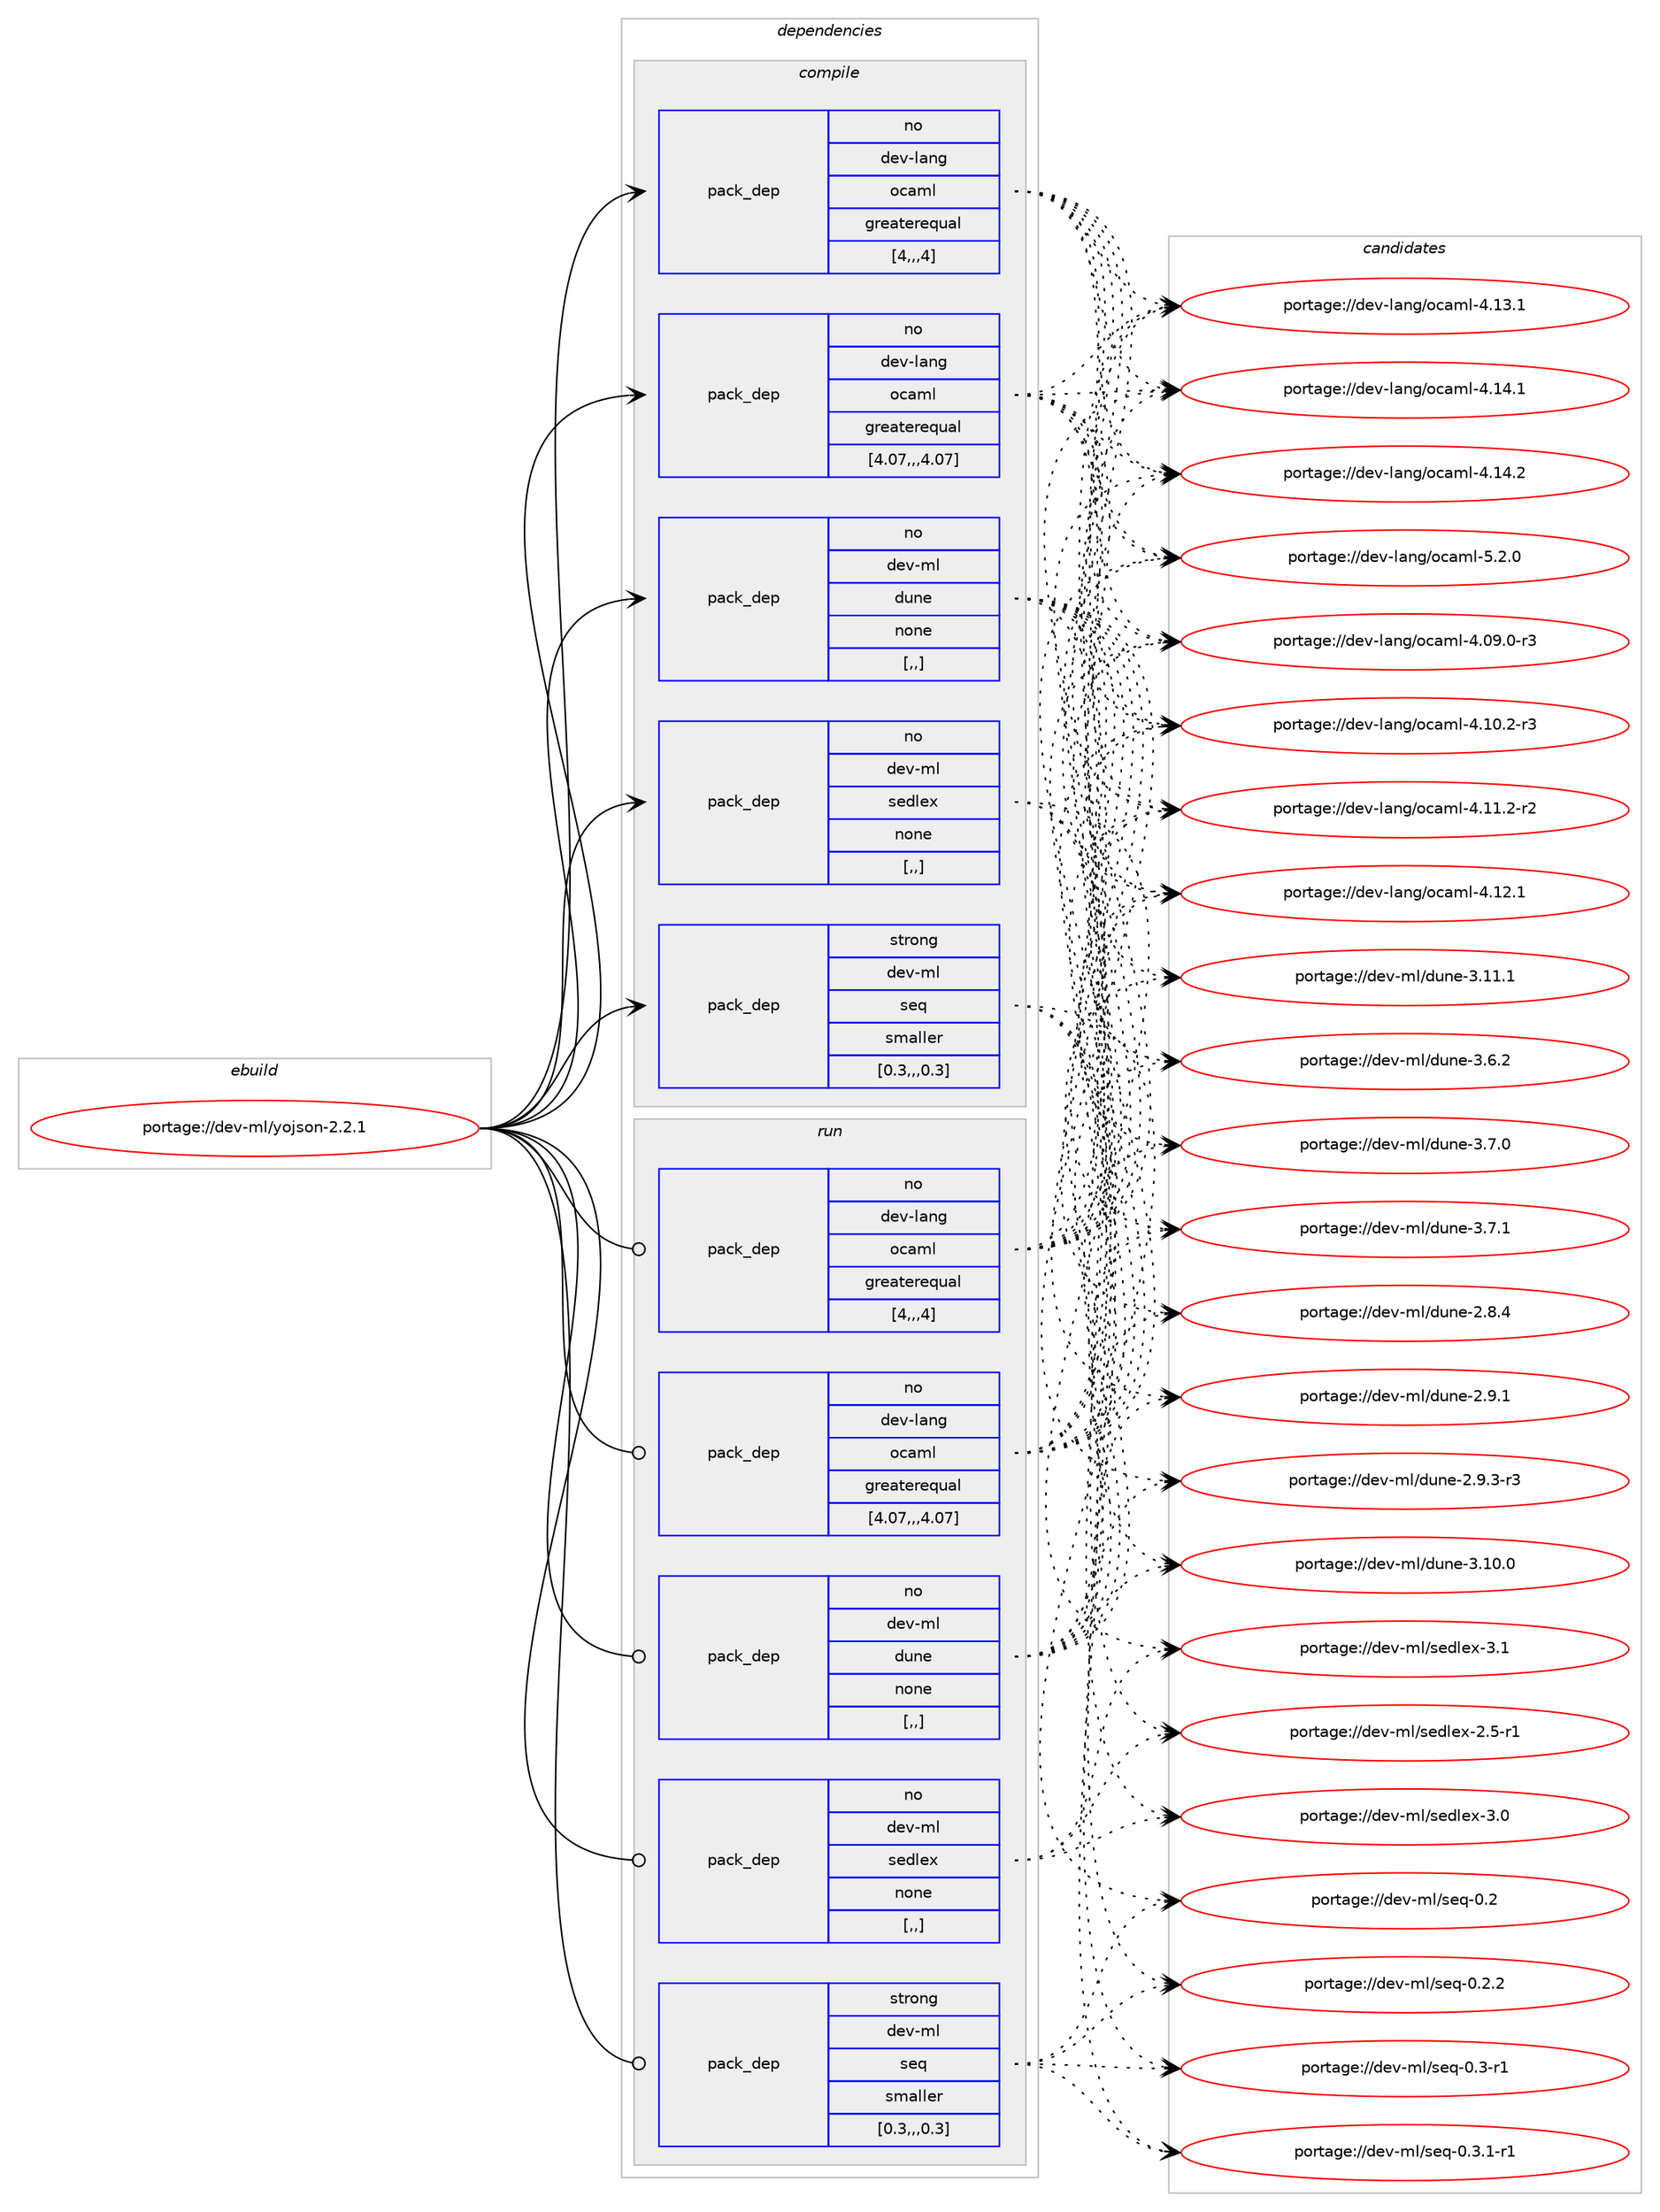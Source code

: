digraph prolog {

# *************
# Graph options
# *************

newrank=true;
concentrate=true;
compound=true;
graph [rankdir=LR,fontname=Helvetica,fontsize=10,ranksep=1.5];#, ranksep=2.5, nodesep=0.2];
edge  [arrowhead=vee];
node  [fontname=Helvetica,fontsize=10];

# **********
# The ebuild
# **********

subgraph cluster_leftcol {
color=gray;
rank=same;
label=<<i>ebuild</i>>;
id [label="portage://dev-ml/yojson-2.2.1", color=red, width=4, href="../dev-ml/yojson-2.2.1.svg"];
}

# ****************
# The dependencies
# ****************

subgraph cluster_midcol {
color=gray;
label=<<i>dependencies</i>>;
subgraph cluster_compile {
fillcolor="#eeeeee";
style=filled;
label=<<i>compile</i>>;
subgraph pack92214 {
dependency122280 [label=<<TABLE BORDER="0" CELLBORDER="1" CELLSPACING="0" CELLPADDING="4" WIDTH="220"><TR><TD ROWSPAN="6" CELLPADDING="30">pack_dep</TD></TR><TR><TD WIDTH="110">no</TD></TR><TR><TD>dev-lang</TD></TR><TR><TD>ocaml</TD></TR><TR><TD>greaterequal</TD></TR><TR><TD>[4,,,4]</TD></TR></TABLE>>, shape=none, color=blue];
}
id:e -> dependency122280:w [weight=20,style="solid",arrowhead="vee"];
subgraph pack92215 {
dependency122281 [label=<<TABLE BORDER="0" CELLBORDER="1" CELLSPACING="0" CELLPADDING="4" WIDTH="220"><TR><TD ROWSPAN="6" CELLPADDING="30">pack_dep</TD></TR><TR><TD WIDTH="110">no</TD></TR><TR><TD>dev-lang</TD></TR><TR><TD>ocaml</TD></TR><TR><TD>greaterequal</TD></TR><TR><TD>[4.07,,,4.07]</TD></TR></TABLE>>, shape=none, color=blue];
}
id:e -> dependency122281:w [weight=20,style="solid",arrowhead="vee"];
subgraph pack92216 {
dependency122282 [label=<<TABLE BORDER="0" CELLBORDER="1" CELLSPACING="0" CELLPADDING="4" WIDTH="220"><TR><TD ROWSPAN="6" CELLPADDING="30">pack_dep</TD></TR><TR><TD WIDTH="110">no</TD></TR><TR><TD>dev-ml</TD></TR><TR><TD>dune</TD></TR><TR><TD>none</TD></TR><TR><TD>[,,]</TD></TR></TABLE>>, shape=none, color=blue];
}
id:e -> dependency122282:w [weight=20,style="solid",arrowhead="vee"];
subgraph pack92217 {
dependency122283 [label=<<TABLE BORDER="0" CELLBORDER="1" CELLSPACING="0" CELLPADDING="4" WIDTH="220"><TR><TD ROWSPAN="6" CELLPADDING="30">pack_dep</TD></TR><TR><TD WIDTH="110">no</TD></TR><TR><TD>dev-ml</TD></TR><TR><TD>sedlex</TD></TR><TR><TD>none</TD></TR><TR><TD>[,,]</TD></TR></TABLE>>, shape=none, color=blue];
}
id:e -> dependency122283:w [weight=20,style="solid",arrowhead="vee"];
subgraph pack92218 {
dependency122284 [label=<<TABLE BORDER="0" CELLBORDER="1" CELLSPACING="0" CELLPADDING="4" WIDTH="220"><TR><TD ROWSPAN="6" CELLPADDING="30">pack_dep</TD></TR><TR><TD WIDTH="110">strong</TD></TR><TR><TD>dev-ml</TD></TR><TR><TD>seq</TD></TR><TR><TD>smaller</TD></TR><TR><TD>[0.3,,,0.3]</TD></TR></TABLE>>, shape=none, color=blue];
}
id:e -> dependency122284:w [weight=20,style="solid",arrowhead="vee"];
}
subgraph cluster_compileandrun {
fillcolor="#eeeeee";
style=filled;
label=<<i>compile and run</i>>;
}
subgraph cluster_run {
fillcolor="#eeeeee";
style=filled;
label=<<i>run</i>>;
subgraph pack92219 {
dependency122285 [label=<<TABLE BORDER="0" CELLBORDER="1" CELLSPACING="0" CELLPADDING="4" WIDTH="220"><TR><TD ROWSPAN="6" CELLPADDING="30">pack_dep</TD></TR><TR><TD WIDTH="110">no</TD></TR><TR><TD>dev-lang</TD></TR><TR><TD>ocaml</TD></TR><TR><TD>greaterequal</TD></TR><TR><TD>[4,,,4]</TD></TR></TABLE>>, shape=none, color=blue];
}
id:e -> dependency122285:w [weight=20,style="solid",arrowhead="odot"];
subgraph pack92220 {
dependency122286 [label=<<TABLE BORDER="0" CELLBORDER="1" CELLSPACING="0" CELLPADDING="4" WIDTH="220"><TR><TD ROWSPAN="6" CELLPADDING="30">pack_dep</TD></TR><TR><TD WIDTH="110">no</TD></TR><TR><TD>dev-lang</TD></TR><TR><TD>ocaml</TD></TR><TR><TD>greaterequal</TD></TR><TR><TD>[4.07,,,4.07]</TD></TR></TABLE>>, shape=none, color=blue];
}
id:e -> dependency122286:w [weight=20,style="solid",arrowhead="odot"];
subgraph pack92221 {
dependency122287 [label=<<TABLE BORDER="0" CELLBORDER="1" CELLSPACING="0" CELLPADDING="4" WIDTH="220"><TR><TD ROWSPAN="6" CELLPADDING="30">pack_dep</TD></TR><TR><TD WIDTH="110">no</TD></TR><TR><TD>dev-ml</TD></TR><TR><TD>dune</TD></TR><TR><TD>none</TD></TR><TR><TD>[,,]</TD></TR></TABLE>>, shape=none, color=blue];
}
id:e -> dependency122287:w [weight=20,style="solid",arrowhead="odot"];
subgraph pack92222 {
dependency122288 [label=<<TABLE BORDER="0" CELLBORDER="1" CELLSPACING="0" CELLPADDING="4" WIDTH="220"><TR><TD ROWSPAN="6" CELLPADDING="30">pack_dep</TD></TR><TR><TD WIDTH="110">no</TD></TR><TR><TD>dev-ml</TD></TR><TR><TD>sedlex</TD></TR><TR><TD>none</TD></TR><TR><TD>[,,]</TD></TR></TABLE>>, shape=none, color=blue];
}
id:e -> dependency122288:w [weight=20,style="solid",arrowhead="odot"];
subgraph pack92223 {
dependency122289 [label=<<TABLE BORDER="0" CELLBORDER="1" CELLSPACING="0" CELLPADDING="4" WIDTH="220"><TR><TD ROWSPAN="6" CELLPADDING="30">pack_dep</TD></TR><TR><TD WIDTH="110">strong</TD></TR><TR><TD>dev-ml</TD></TR><TR><TD>seq</TD></TR><TR><TD>smaller</TD></TR><TR><TD>[0.3,,,0.3]</TD></TR></TABLE>>, shape=none, color=blue];
}
id:e -> dependency122289:w [weight=20,style="solid",arrowhead="odot"];
}
}

# **************
# The candidates
# **************

subgraph cluster_choices {
rank=same;
color=gray;
label=<<i>candidates</i>>;

subgraph choice92214 {
color=black;
nodesep=1;
choice1001011184510897110103471119997109108455246485746484511451 [label="portage://dev-lang/ocaml-4.09.0-r3", color=red, width=4,href="../dev-lang/ocaml-4.09.0-r3.svg"];
choice1001011184510897110103471119997109108455246494846504511451 [label="portage://dev-lang/ocaml-4.10.2-r3", color=red, width=4,href="../dev-lang/ocaml-4.10.2-r3.svg"];
choice1001011184510897110103471119997109108455246494946504511450 [label="portage://dev-lang/ocaml-4.11.2-r2", color=red, width=4,href="../dev-lang/ocaml-4.11.2-r2.svg"];
choice100101118451089711010347111999710910845524649504649 [label="portage://dev-lang/ocaml-4.12.1", color=red, width=4,href="../dev-lang/ocaml-4.12.1.svg"];
choice100101118451089711010347111999710910845524649514649 [label="portage://dev-lang/ocaml-4.13.1", color=red, width=4,href="../dev-lang/ocaml-4.13.1.svg"];
choice100101118451089711010347111999710910845524649524649 [label="portage://dev-lang/ocaml-4.14.1", color=red, width=4,href="../dev-lang/ocaml-4.14.1.svg"];
choice100101118451089711010347111999710910845524649524650 [label="portage://dev-lang/ocaml-4.14.2", color=red, width=4,href="../dev-lang/ocaml-4.14.2.svg"];
choice1001011184510897110103471119997109108455346504648 [label="portage://dev-lang/ocaml-5.2.0", color=red, width=4,href="../dev-lang/ocaml-5.2.0.svg"];
dependency122280:e -> choice1001011184510897110103471119997109108455246485746484511451:w [style=dotted,weight="100"];
dependency122280:e -> choice1001011184510897110103471119997109108455246494846504511451:w [style=dotted,weight="100"];
dependency122280:e -> choice1001011184510897110103471119997109108455246494946504511450:w [style=dotted,weight="100"];
dependency122280:e -> choice100101118451089711010347111999710910845524649504649:w [style=dotted,weight="100"];
dependency122280:e -> choice100101118451089711010347111999710910845524649514649:w [style=dotted,weight="100"];
dependency122280:e -> choice100101118451089711010347111999710910845524649524649:w [style=dotted,weight="100"];
dependency122280:e -> choice100101118451089711010347111999710910845524649524650:w [style=dotted,weight="100"];
dependency122280:e -> choice1001011184510897110103471119997109108455346504648:w [style=dotted,weight="100"];
}
subgraph choice92215 {
color=black;
nodesep=1;
choice1001011184510897110103471119997109108455246485746484511451 [label="portage://dev-lang/ocaml-4.09.0-r3", color=red, width=4,href="../dev-lang/ocaml-4.09.0-r3.svg"];
choice1001011184510897110103471119997109108455246494846504511451 [label="portage://dev-lang/ocaml-4.10.2-r3", color=red, width=4,href="../dev-lang/ocaml-4.10.2-r3.svg"];
choice1001011184510897110103471119997109108455246494946504511450 [label="portage://dev-lang/ocaml-4.11.2-r2", color=red, width=4,href="../dev-lang/ocaml-4.11.2-r2.svg"];
choice100101118451089711010347111999710910845524649504649 [label="portage://dev-lang/ocaml-4.12.1", color=red, width=4,href="../dev-lang/ocaml-4.12.1.svg"];
choice100101118451089711010347111999710910845524649514649 [label="portage://dev-lang/ocaml-4.13.1", color=red, width=4,href="../dev-lang/ocaml-4.13.1.svg"];
choice100101118451089711010347111999710910845524649524649 [label="portage://dev-lang/ocaml-4.14.1", color=red, width=4,href="../dev-lang/ocaml-4.14.1.svg"];
choice100101118451089711010347111999710910845524649524650 [label="portage://dev-lang/ocaml-4.14.2", color=red, width=4,href="../dev-lang/ocaml-4.14.2.svg"];
choice1001011184510897110103471119997109108455346504648 [label="portage://dev-lang/ocaml-5.2.0", color=red, width=4,href="../dev-lang/ocaml-5.2.0.svg"];
dependency122281:e -> choice1001011184510897110103471119997109108455246485746484511451:w [style=dotted,weight="100"];
dependency122281:e -> choice1001011184510897110103471119997109108455246494846504511451:w [style=dotted,weight="100"];
dependency122281:e -> choice1001011184510897110103471119997109108455246494946504511450:w [style=dotted,weight="100"];
dependency122281:e -> choice100101118451089711010347111999710910845524649504649:w [style=dotted,weight="100"];
dependency122281:e -> choice100101118451089711010347111999710910845524649514649:w [style=dotted,weight="100"];
dependency122281:e -> choice100101118451089711010347111999710910845524649524649:w [style=dotted,weight="100"];
dependency122281:e -> choice100101118451089711010347111999710910845524649524650:w [style=dotted,weight="100"];
dependency122281:e -> choice1001011184510897110103471119997109108455346504648:w [style=dotted,weight="100"];
}
subgraph choice92216 {
color=black;
nodesep=1;
choice1001011184510910847100117110101455046564652 [label="portage://dev-ml/dune-2.8.4", color=red, width=4,href="../dev-ml/dune-2.8.4.svg"];
choice1001011184510910847100117110101455046574649 [label="portage://dev-ml/dune-2.9.1", color=red, width=4,href="../dev-ml/dune-2.9.1.svg"];
choice10010111845109108471001171101014550465746514511451 [label="portage://dev-ml/dune-2.9.3-r3", color=red, width=4,href="../dev-ml/dune-2.9.3-r3.svg"];
choice100101118451091084710011711010145514649484648 [label="portage://dev-ml/dune-3.10.0", color=red, width=4,href="../dev-ml/dune-3.10.0.svg"];
choice100101118451091084710011711010145514649494649 [label="portage://dev-ml/dune-3.11.1", color=red, width=4,href="../dev-ml/dune-3.11.1.svg"];
choice1001011184510910847100117110101455146544650 [label="portage://dev-ml/dune-3.6.2", color=red, width=4,href="../dev-ml/dune-3.6.2.svg"];
choice1001011184510910847100117110101455146554648 [label="portage://dev-ml/dune-3.7.0", color=red, width=4,href="../dev-ml/dune-3.7.0.svg"];
choice1001011184510910847100117110101455146554649 [label="portage://dev-ml/dune-3.7.1", color=red, width=4,href="../dev-ml/dune-3.7.1.svg"];
dependency122282:e -> choice1001011184510910847100117110101455046564652:w [style=dotted,weight="100"];
dependency122282:e -> choice1001011184510910847100117110101455046574649:w [style=dotted,weight="100"];
dependency122282:e -> choice10010111845109108471001171101014550465746514511451:w [style=dotted,weight="100"];
dependency122282:e -> choice100101118451091084710011711010145514649484648:w [style=dotted,weight="100"];
dependency122282:e -> choice100101118451091084710011711010145514649494649:w [style=dotted,weight="100"];
dependency122282:e -> choice1001011184510910847100117110101455146544650:w [style=dotted,weight="100"];
dependency122282:e -> choice1001011184510910847100117110101455146554648:w [style=dotted,weight="100"];
dependency122282:e -> choice1001011184510910847100117110101455146554649:w [style=dotted,weight="100"];
}
subgraph choice92217 {
color=black;
nodesep=1;
choice1001011184510910847115101100108101120455046534511449 [label="portage://dev-ml/sedlex-2.5-r1", color=red, width=4,href="../dev-ml/sedlex-2.5-r1.svg"];
choice100101118451091084711510110010810112045514648 [label="portage://dev-ml/sedlex-3.0", color=red, width=4,href="../dev-ml/sedlex-3.0.svg"];
choice100101118451091084711510110010810112045514649 [label="portage://dev-ml/sedlex-3.1", color=red, width=4,href="../dev-ml/sedlex-3.1.svg"];
dependency122283:e -> choice1001011184510910847115101100108101120455046534511449:w [style=dotted,weight="100"];
dependency122283:e -> choice100101118451091084711510110010810112045514648:w [style=dotted,weight="100"];
dependency122283:e -> choice100101118451091084711510110010810112045514649:w [style=dotted,weight="100"];
}
subgraph choice92218 {
color=black;
nodesep=1;
choice100101118451091084711510111345484650 [label="portage://dev-ml/seq-0.2", color=red, width=4,href="../dev-ml/seq-0.2.svg"];
choice1001011184510910847115101113454846504650 [label="portage://dev-ml/seq-0.2.2", color=red, width=4,href="../dev-ml/seq-0.2.2.svg"];
choice1001011184510910847115101113454846514511449 [label="portage://dev-ml/seq-0.3-r1", color=red, width=4,href="../dev-ml/seq-0.3-r1.svg"];
choice10010111845109108471151011134548465146494511449 [label="portage://dev-ml/seq-0.3.1-r1", color=red, width=4,href="../dev-ml/seq-0.3.1-r1.svg"];
dependency122284:e -> choice100101118451091084711510111345484650:w [style=dotted,weight="100"];
dependency122284:e -> choice1001011184510910847115101113454846504650:w [style=dotted,weight="100"];
dependency122284:e -> choice1001011184510910847115101113454846514511449:w [style=dotted,weight="100"];
dependency122284:e -> choice10010111845109108471151011134548465146494511449:w [style=dotted,weight="100"];
}
subgraph choice92219 {
color=black;
nodesep=1;
choice1001011184510897110103471119997109108455246485746484511451 [label="portage://dev-lang/ocaml-4.09.0-r3", color=red, width=4,href="../dev-lang/ocaml-4.09.0-r3.svg"];
choice1001011184510897110103471119997109108455246494846504511451 [label="portage://dev-lang/ocaml-4.10.2-r3", color=red, width=4,href="../dev-lang/ocaml-4.10.2-r3.svg"];
choice1001011184510897110103471119997109108455246494946504511450 [label="portage://dev-lang/ocaml-4.11.2-r2", color=red, width=4,href="../dev-lang/ocaml-4.11.2-r2.svg"];
choice100101118451089711010347111999710910845524649504649 [label="portage://dev-lang/ocaml-4.12.1", color=red, width=4,href="../dev-lang/ocaml-4.12.1.svg"];
choice100101118451089711010347111999710910845524649514649 [label="portage://dev-lang/ocaml-4.13.1", color=red, width=4,href="../dev-lang/ocaml-4.13.1.svg"];
choice100101118451089711010347111999710910845524649524649 [label="portage://dev-lang/ocaml-4.14.1", color=red, width=4,href="../dev-lang/ocaml-4.14.1.svg"];
choice100101118451089711010347111999710910845524649524650 [label="portage://dev-lang/ocaml-4.14.2", color=red, width=4,href="../dev-lang/ocaml-4.14.2.svg"];
choice1001011184510897110103471119997109108455346504648 [label="portage://dev-lang/ocaml-5.2.0", color=red, width=4,href="../dev-lang/ocaml-5.2.0.svg"];
dependency122285:e -> choice1001011184510897110103471119997109108455246485746484511451:w [style=dotted,weight="100"];
dependency122285:e -> choice1001011184510897110103471119997109108455246494846504511451:w [style=dotted,weight="100"];
dependency122285:e -> choice1001011184510897110103471119997109108455246494946504511450:w [style=dotted,weight="100"];
dependency122285:e -> choice100101118451089711010347111999710910845524649504649:w [style=dotted,weight="100"];
dependency122285:e -> choice100101118451089711010347111999710910845524649514649:w [style=dotted,weight="100"];
dependency122285:e -> choice100101118451089711010347111999710910845524649524649:w [style=dotted,weight="100"];
dependency122285:e -> choice100101118451089711010347111999710910845524649524650:w [style=dotted,weight="100"];
dependency122285:e -> choice1001011184510897110103471119997109108455346504648:w [style=dotted,weight="100"];
}
subgraph choice92220 {
color=black;
nodesep=1;
choice1001011184510897110103471119997109108455246485746484511451 [label="portage://dev-lang/ocaml-4.09.0-r3", color=red, width=4,href="../dev-lang/ocaml-4.09.0-r3.svg"];
choice1001011184510897110103471119997109108455246494846504511451 [label="portage://dev-lang/ocaml-4.10.2-r3", color=red, width=4,href="../dev-lang/ocaml-4.10.2-r3.svg"];
choice1001011184510897110103471119997109108455246494946504511450 [label="portage://dev-lang/ocaml-4.11.2-r2", color=red, width=4,href="../dev-lang/ocaml-4.11.2-r2.svg"];
choice100101118451089711010347111999710910845524649504649 [label="portage://dev-lang/ocaml-4.12.1", color=red, width=4,href="../dev-lang/ocaml-4.12.1.svg"];
choice100101118451089711010347111999710910845524649514649 [label="portage://dev-lang/ocaml-4.13.1", color=red, width=4,href="../dev-lang/ocaml-4.13.1.svg"];
choice100101118451089711010347111999710910845524649524649 [label="portage://dev-lang/ocaml-4.14.1", color=red, width=4,href="../dev-lang/ocaml-4.14.1.svg"];
choice100101118451089711010347111999710910845524649524650 [label="portage://dev-lang/ocaml-4.14.2", color=red, width=4,href="../dev-lang/ocaml-4.14.2.svg"];
choice1001011184510897110103471119997109108455346504648 [label="portage://dev-lang/ocaml-5.2.0", color=red, width=4,href="../dev-lang/ocaml-5.2.0.svg"];
dependency122286:e -> choice1001011184510897110103471119997109108455246485746484511451:w [style=dotted,weight="100"];
dependency122286:e -> choice1001011184510897110103471119997109108455246494846504511451:w [style=dotted,weight="100"];
dependency122286:e -> choice1001011184510897110103471119997109108455246494946504511450:w [style=dotted,weight="100"];
dependency122286:e -> choice100101118451089711010347111999710910845524649504649:w [style=dotted,weight="100"];
dependency122286:e -> choice100101118451089711010347111999710910845524649514649:w [style=dotted,weight="100"];
dependency122286:e -> choice100101118451089711010347111999710910845524649524649:w [style=dotted,weight="100"];
dependency122286:e -> choice100101118451089711010347111999710910845524649524650:w [style=dotted,weight="100"];
dependency122286:e -> choice1001011184510897110103471119997109108455346504648:w [style=dotted,weight="100"];
}
subgraph choice92221 {
color=black;
nodesep=1;
choice1001011184510910847100117110101455046564652 [label="portage://dev-ml/dune-2.8.4", color=red, width=4,href="../dev-ml/dune-2.8.4.svg"];
choice1001011184510910847100117110101455046574649 [label="portage://dev-ml/dune-2.9.1", color=red, width=4,href="../dev-ml/dune-2.9.1.svg"];
choice10010111845109108471001171101014550465746514511451 [label="portage://dev-ml/dune-2.9.3-r3", color=red, width=4,href="../dev-ml/dune-2.9.3-r3.svg"];
choice100101118451091084710011711010145514649484648 [label="portage://dev-ml/dune-3.10.0", color=red, width=4,href="../dev-ml/dune-3.10.0.svg"];
choice100101118451091084710011711010145514649494649 [label="portage://dev-ml/dune-3.11.1", color=red, width=4,href="../dev-ml/dune-3.11.1.svg"];
choice1001011184510910847100117110101455146544650 [label="portage://dev-ml/dune-3.6.2", color=red, width=4,href="../dev-ml/dune-3.6.2.svg"];
choice1001011184510910847100117110101455146554648 [label="portage://dev-ml/dune-3.7.0", color=red, width=4,href="../dev-ml/dune-3.7.0.svg"];
choice1001011184510910847100117110101455146554649 [label="portage://dev-ml/dune-3.7.1", color=red, width=4,href="../dev-ml/dune-3.7.1.svg"];
dependency122287:e -> choice1001011184510910847100117110101455046564652:w [style=dotted,weight="100"];
dependency122287:e -> choice1001011184510910847100117110101455046574649:w [style=dotted,weight="100"];
dependency122287:e -> choice10010111845109108471001171101014550465746514511451:w [style=dotted,weight="100"];
dependency122287:e -> choice100101118451091084710011711010145514649484648:w [style=dotted,weight="100"];
dependency122287:e -> choice100101118451091084710011711010145514649494649:w [style=dotted,weight="100"];
dependency122287:e -> choice1001011184510910847100117110101455146544650:w [style=dotted,weight="100"];
dependency122287:e -> choice1001011184510910847100117110101455146554648:w [style=dotted,weight="100"];
dependency122287:e -> choice1001011184510910847100117110101455146554649:w [style=dotted,weight="100"];
}
subgraph choice92222 {
color=black;
nodesep=1;
choice1001011184510910847115101100108101120455046534511449 [label="portage://dev-ml/sedlex-2.5-r1", color=red, width=4,href="../dev-ml/sedlex-2.5-r1.svg"];
choice100101118451091084711510110010810112045514648 [label="portage://dev-ml/sedlex-3.0", color=red, width=4,href="../dev-ml/sedlex-3.0.svg"];
choice100101118451091084711510110010810112045514649 [label="portage://dev-ml/sedlex-3.1", color=red, width=4,href="../dev-ml/sedlex-3.1.svg"];
dependency122288:e -> choice1001011184510910847115101100108101120455046534511449:w [style=dotted,weight="100"];
dependency122288:e -> choice100101118451091084711510110010810112045514648:w [style=dotted,weight="100"];
dependency122288:e -> choice100101118451091084711510110010810112045514649:w [style=dotted,weight="100"];
}
subgraph choice92223 {
color=black;
nodesep=1;
choice100101118451091084711510111345484650 [label="portage://dev-ml/seq-0.2", color=red, width=4,href="../dev-ml/seq-0.2.svg"];
choice1001011184510910847115101113454846504650 [label="portage://dev-ml/seq-0.2.2", color=red, width=4,href="../dev-ml/seq-0.2.2.svg"];
choice1001011184510910847115101113454846514511449 [label="portage://dev-ml/seq-0.3-r1", color=red, width=4,href="../dev-ml/seq-0.3-r1.svg"];
choice10010111845109108471151011134548465146494511449 [label="portage://dev-ml/seq-0.3.1-r1", color=red, width=4,href="../dev-ml/seq-0.3.1-r1.svg"];
dependency122289:e -> choice100101118451091084711510111345484650:w [style=dotted,weight="100"];
dependency122289:e -> choice1001011184510910847115101113454846504650:w [style=dotted,weight="100"];
dependency122289:e -> choice1001011184510910847115101113454846514511449:w [style=dotted,weight="100"];
dependency122289:e -> choice10010111845109108471151011134548465146494511449:w [style=dotted,weight="100"];
}
}

}
